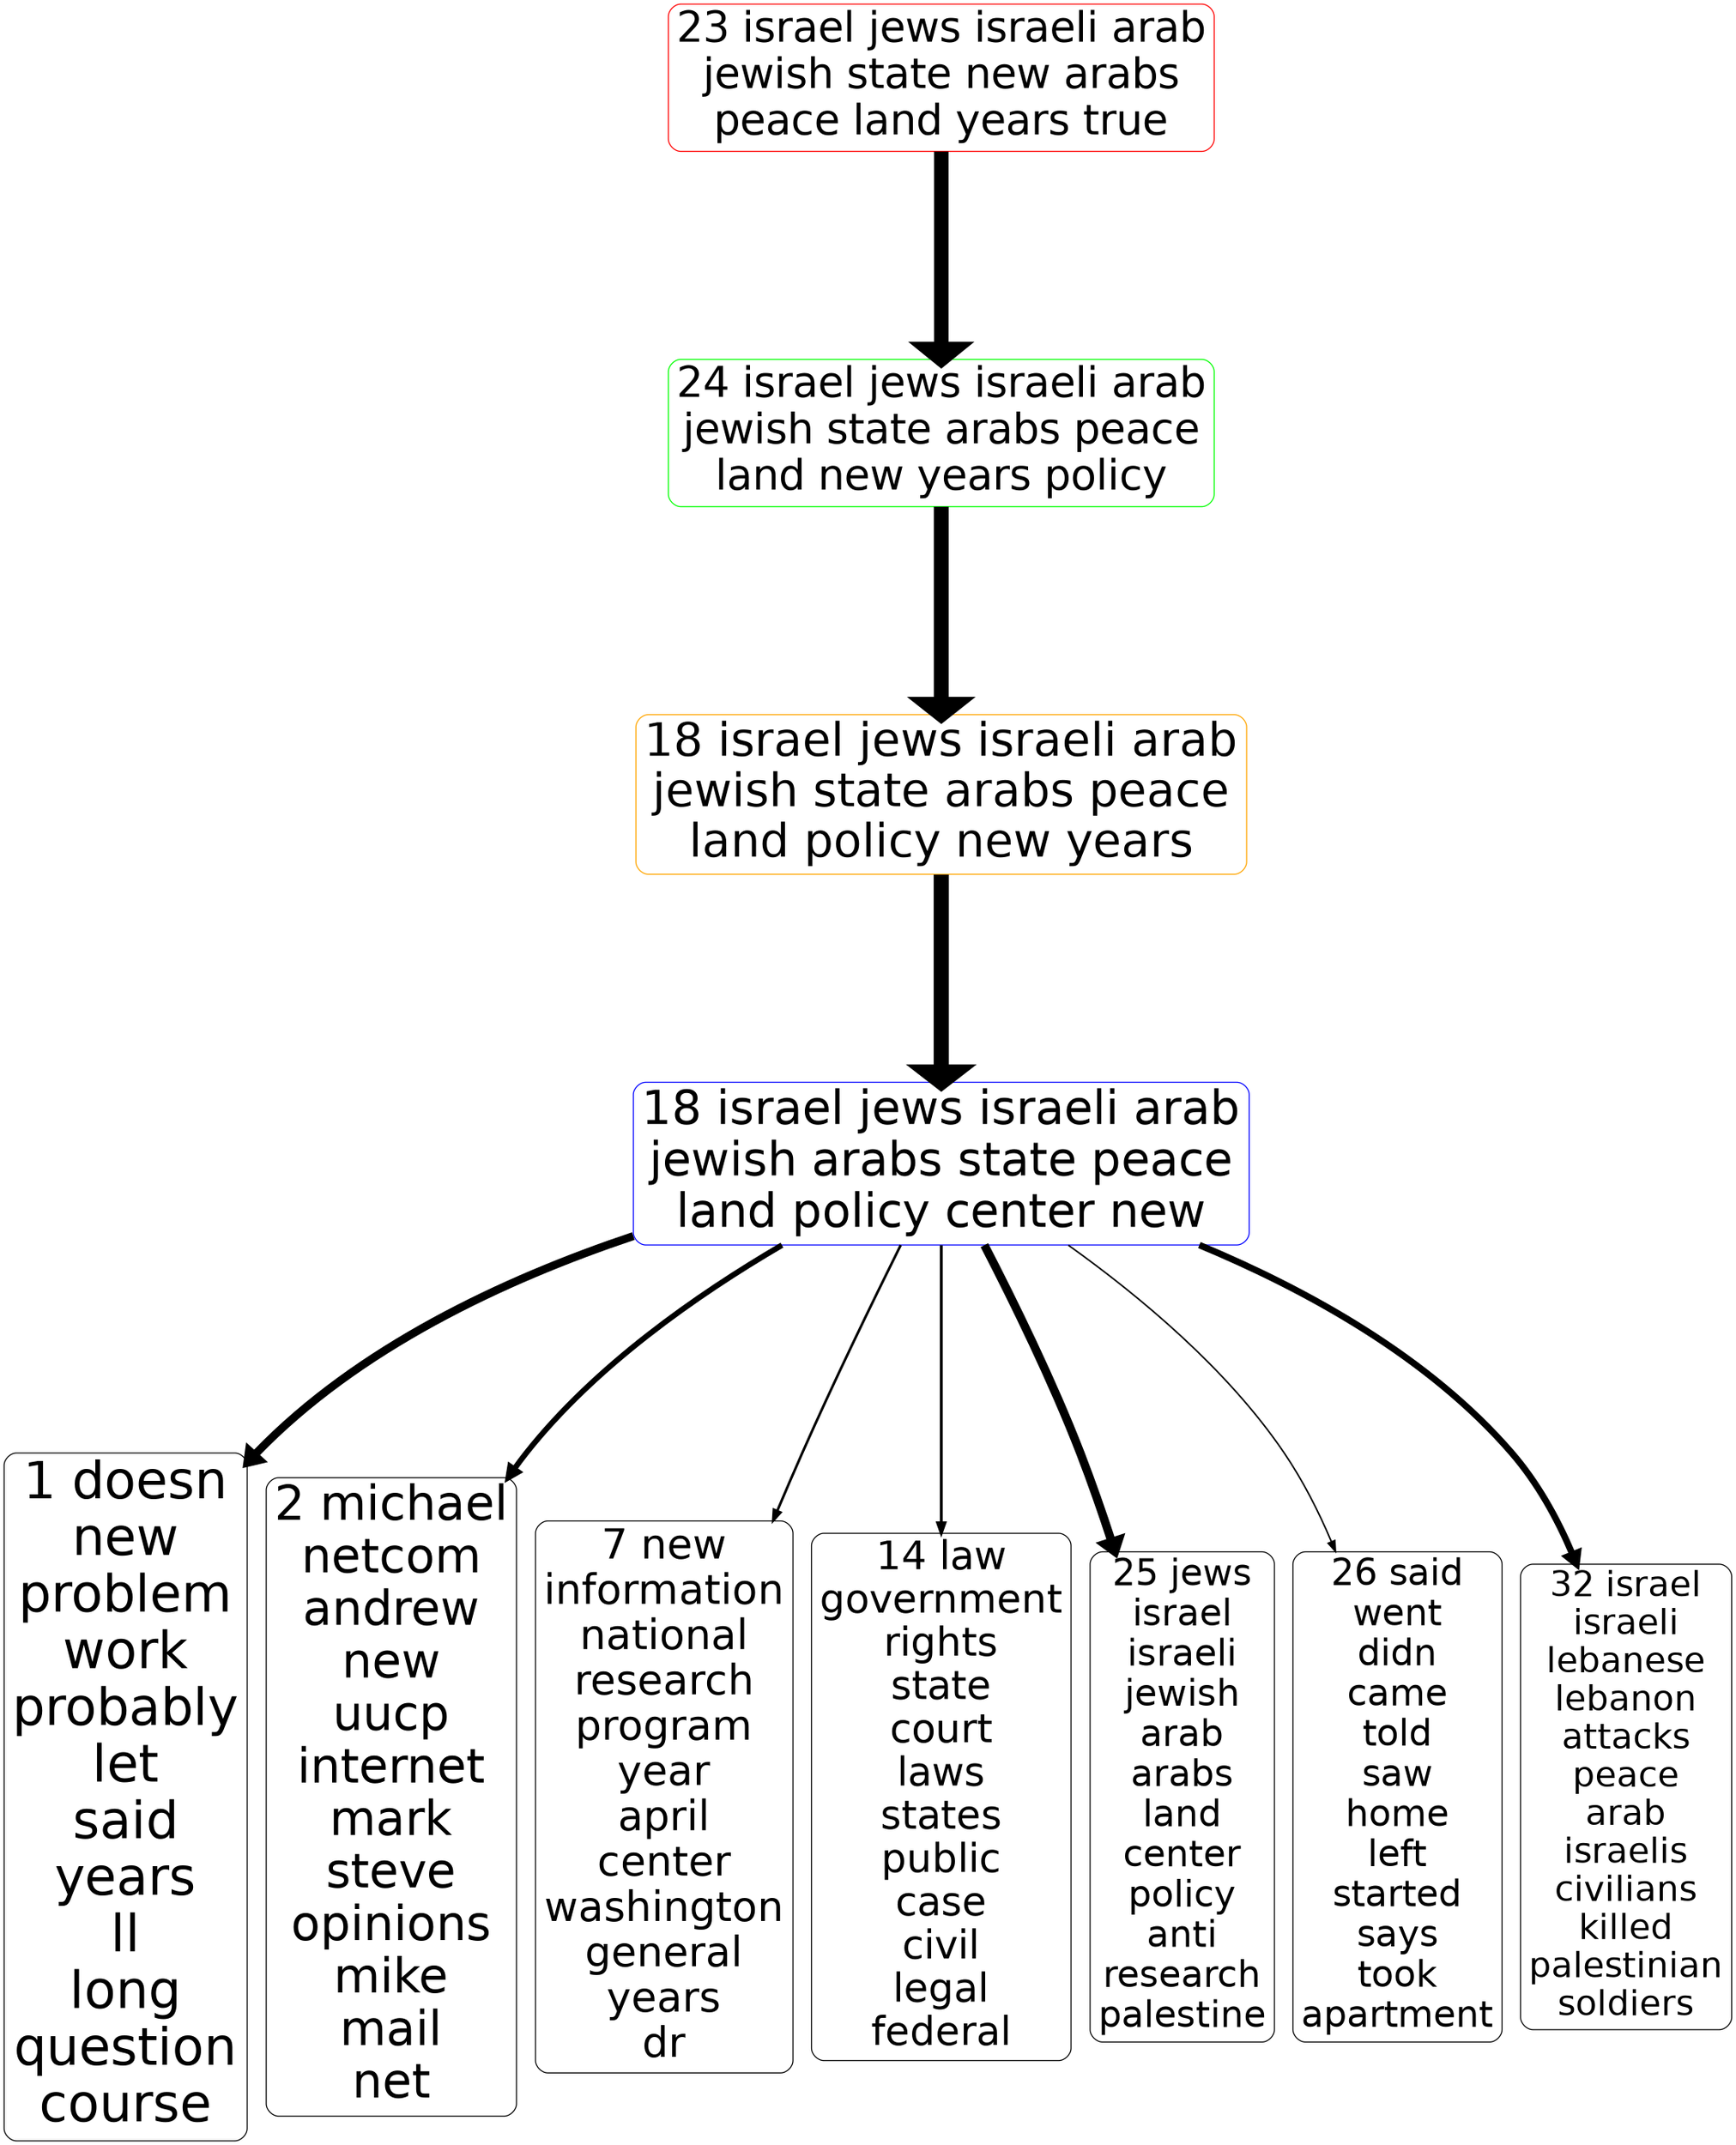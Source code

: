 digraph G {
size="18,18!";ranksep=4; ratio = auto; layers="1:2:3:4:5";
graph [fontname = "helvetica"];node [fontname = "helvetica"];edge [fontname = "helvetica"];ranksep=2.8;
"5_23" [ rank =5,fontsize =40.6655, shape=box, style="rounded", color=red, label="23 israel jews israeli arab
jewish state new arabs
peace land years true"]
"5_23" -> "4_24" [penwidth=14.0861,dir=forward]
"4_24" [rank =6,fontsize =40.5053, shape=box, style="rounded", color=green,label="24 israel jews israeli arab
jewish state arabs peace
land new years policy"]
"4_24" [ rank =4,fontsize =40.5053, shape=box, style="rounded", color=green, label="24 israel jews israeli arab
jewish state arabs peace
land new years policy"]
"4_24" -> "3_18" [penwidth=14.4465,dir=forward]
"3_18" [rank =5,fontsize =44.9146, shape=box, style="rounded", color=orange,label="18 israel jews israeli arab
jewish state arabs peace
land policy new years"]
"3_18" [ rank =3,fontsize =44.9146, shape=box, style="rounded", color=orange, label="18 israel jews israeli arab
jewish state arabs peace
land policy new years"]
"3_18" -> "2_18" [penwidth=14.7406,dir=forward]
"2_18" [rank =4,fontsize =45.5313, shape=box, style="rounded", color=blue,label="18 israel jews israeli arab
jewish arabs state peace
land policy center new"]
"2_18" [ rank =2,fontsize =45.5313, shape=box, style="rounded", color=blue, label="18 israel jews israeli arab
jewish arabs state peace
land policy center new"]
"2_18" -> "1_1" [penwidth=7.8217,dir=forward]
"1_1" [rank =3,fontsize =50, shape=box, style="rounded", color=black,label="1 doesn
new
problem
work
probably
let
said
years
ll
long
question
course"]
"2_18" -> "1_2" [penwidth=5.438,dir=forward]
"1_2" [rank =3,fontsize =46.1741, shape=box, style="rounded", color=black,label="2 michael
netcom
andrew
new
uucp
internet
mark
steve
opinions
mike
mail
net"]
"2_18" -> "1_7" [penwidth=2.4513,dir=forward]
"1_7" [rank =3,fontsize =40.4508, shape=box, style="rounded", color=black,label="7 new
information
national
research
program
year
april
center
washington
general
years
dr"]
"2_18" -> "1_14" [penwidth=2.8376,dir=forward]
"1_14" [rank =3,fontsize =38.5467, shape=box, style="rounded", color=black,label="14 law
government
rights
state
court
laws
states
public
case
civil
legal
federal"]
"2_18" -> "1_25" [penwidth=8.2314,dir=forward]
"1_25" [rank =3,fontsize =35.5789, shape=box, style="rounded", color=black,label="25 jews
israel
israeli
jewish
arab
arabs
land
center
policy
anti
research
palestine"]
"2_18" -> "1_26" [penwidth=1.4756,dir=forward]
"1_26" [rank =3,fontsize =35.2628, shape=box, style="rounded", color=black,label="26 said
went
didn
came
told
saw
home
left
started
says
took
apartment"]
"2_18" -> "1_32" [penwidth=6.3481,dir=forward]
"1_32" [rank =3,fontsize =33.7703, shape=box, style="rounded", color=black,label="32 israel
israeli
lebanese
lebanon
attacks
peace
arab
israelis
civilians
killed
palestinian
soldiers"]
{rank=same; "1_1" "1_2" "1_7" "1_14" "1_25" "1_26" "1_32"}{rank=same; "2_18" "2_18"}{rank=same; "3_18" "3_18"}{rank=same; "4_24" "4_24"}{rank=same; "5_23"}}